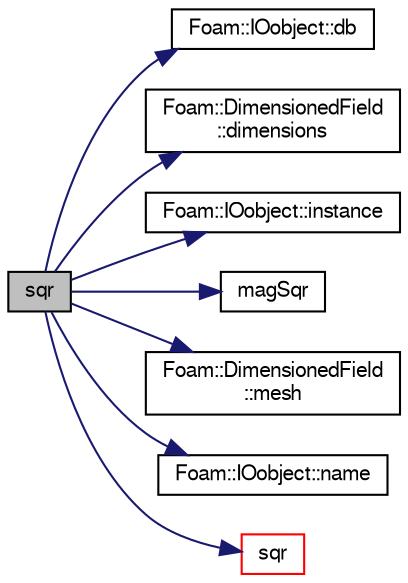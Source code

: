 digraph "sqr"
{
  bgcolor="transparent";
  edge [fontname="FreeSans",fontsize="10",labelfontname="FreeSans",labelfontsize="10"];
  node [fontname="FreeSans",fontsize="10",shape=record];
  rankdir="LR";
  Node68340 [label="sqr",height=0.2,width=0.4,color="black", fillcolor="grey75", style="filled", fontcolor="black"];
  Node68340 -> Node68341 [color="midnightblue",fontsize="10",style="solid",fontname="FreeSans"];
  Node68341 [label="Foam::IOobject::db",height=0.2,width=0.4,color="black",URL="$a26142.html#a65cc75d9f80b1df5c3184fb2274a97f1",tooltip="Return the local objectRegistry. "];
  Node68340 -> Node68342 [color="midnightblue",fontsize="10",style="solid",fontname="FreeSans"];
  Node68342 [label="Foam::DimensionedField\l::dimensions",height=0.2,width=0.4,color="black",URL="$a26390.html#a66989c1e0666e0d0c93a2056ce75599e",tooltip="Return dimensions. "];
  Node68340 -> Node68343 [color="midnightblue",fontsize="10",style="solid",fontname="FreeSans"];
  Node68343 [label="Foam::IOobject::instance",height=0.2,width=0.4,color="black",URL="$a26142.html#acac6de003b420b848571b5064e50ed89"];
  Node68340 -> Node68344 [color="midnightblue",fontsize="10",style="solid",fontname="FreeSans"];
  Node68344 [label="magSqr",height=0.2,width=0.4,color="black",URL="$a21124.html#ae6fff2c6981e6d9618aa5038e69def6e"];
  Node68340 -> Node68345 [color="midnightblue",fontsize="10",style="solid",fontname="FreeSans"];
  Node68345 [label="Foam::DimensionedField\l::mesh",height=0.2,width=0.4,color="black",URL="$a26390.html#a8f1110830348a1448a14ab5e3cf47e3b",tooltip="Return mesh. "];
  Node68340 -> Node68346 [color="midnightblue",fontsize="10",style="solid",fontname="FreeSans"];
  Node68346 [label="Foam::IOobject::name",height=0.2,width=0.4,color="black",URL="$a26142.html#acc80e00a8ac919288fb55bd14cc88bf6",tooltip="Return name. "];
  Node68340 -> Node68347 [color="midnightblue",fontsize="10",style="solid",fontname="FreeSans"];
  Node68347 [label="sqr",height=0.2,width=0.4,color="red",URL="$a21124.html#a277dc11c581d53826ab5090b08f3b17b"];
}
